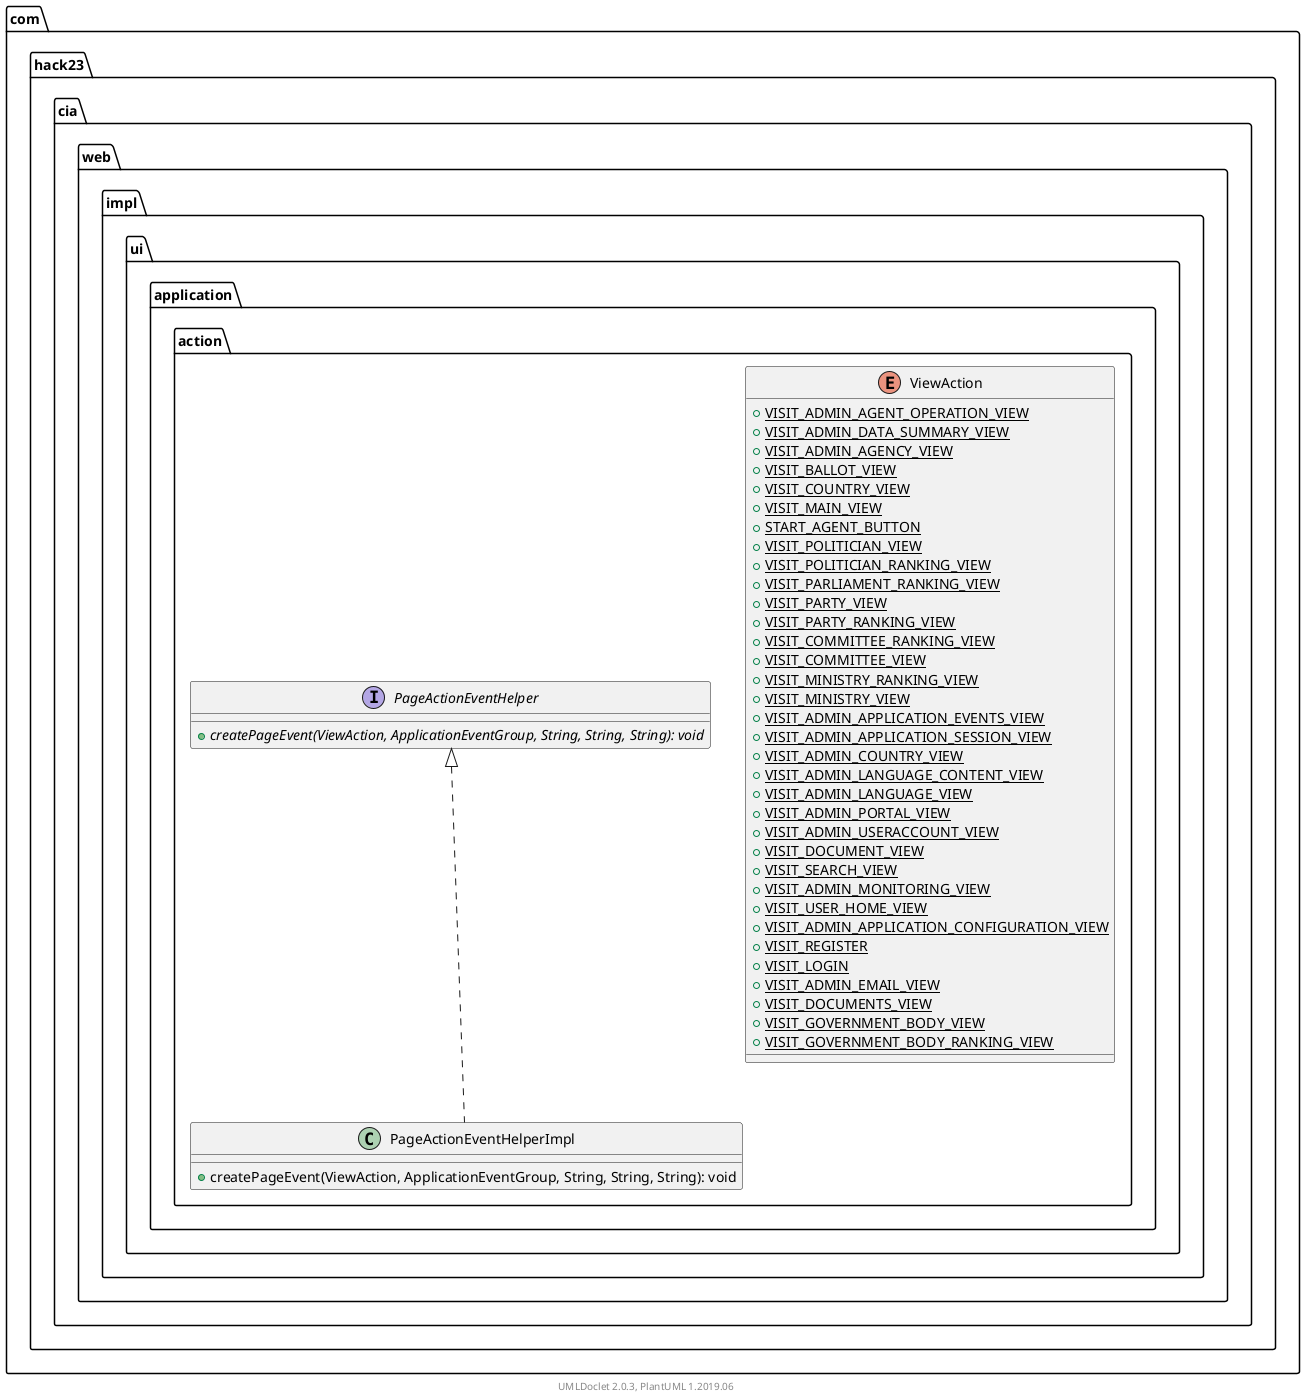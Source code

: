 @startuml
    namespace com.hack23.cia.web.impl.ui.application.action {

        class PageActionEventHelperImpl [[PageActionEventHelperImpl.html]] {
            +createPageEvent(ViewAction, ApplicationEventGroup, String, String, String): void
        }

        enum ViewAction [[ViewAction.html]] {
            {static} +VISIT_ADMIN_AGENT_OPERATION_VIEW
            {static} +VISIT_ADMIN_DATA_SUMMARY_VIEW
            {static} +VISIT_ADMIN_AGENCY_VIEW
            {static} +VISIT_BALLOT_VIEW
            {static} +VISIT_COUNTRY_VIEW
            {static} +VISIT_MAIN_VIEW
            {static} +START_AGENT_BUTTON
            {static} +VISIT_POLITICIAN_VIEW
            {static} +VISIT_POLITICIAN_RANKING_VIEW
            {static} +VISIT_PARLIAMENT_RANKING_VIEW
            {static} +VISIT_PARTY_VIEW
            {static} +VISIT_PARTY_RANKING_VIEW
            {static} +VISIT_COMMITTEE_RANKING_VIEW
            {static} +VISIT_COMMITTEE_VIEW
            {static} +VISIT_MINISTRY_RANKING_VIEW
            {static} +VISIT_MINISTRY_VIEW
            {static} +VISIT_ADMIN_APPLICATION_EVENTS_VIEW
            {static} +VISIT_ADMIN_APPLICATION_SESSION_VIEW
            {static} +VISIT_ADMIN_COUNTRY_VIEW
            {static} +VISIT_ADMIN_LANGUAGE_CONTENT_VIEW
            {static} +VISIT_ADMIN_LANGUAGE_VIEW
            {static} +VISIT_ADMIN_PORTAL_VIEW
            {static} +VISIT_ADMIN_USERACCOUNT_VIEW
            {static} +VISIT_DOCUMENT_VIEW
            {static} +VISIT_SEARCH_VIEW
            {static} +VISIT_ADMIN_MONITORING_VIEW
            {static} +VISIT_USER_HOME_VIEW
            {static} +VISIT_ADMIN_APPLICATION_CONFIGURATION_VIEW
            {static} +VISIT_REGISTER
            {static} +VISIT_LOGIN
            {static} +VISIT_ADMIN_EMAIL_VIEW
            {static} +VISIT_DOCUMENTS_VIEW
            {static} +VISIT_GOVERNMENT_BODY_VIEW
            {static} +VISIT_GOVERNMENT_BODY_RANKING_VIEW
        }

        interface PageActionEventHelper [[PageActionEventHelper.html]] {
            {abstract} +createPageEvent(ViewAction, ApplicationEventGroup, String, String, String): void
        }

        PageActionEventHelper <|.. PageActionEventHelperImpl
    }

    center footer UMLDoclet 2.0.3, PlantUML 1.2019.06
@enduml
